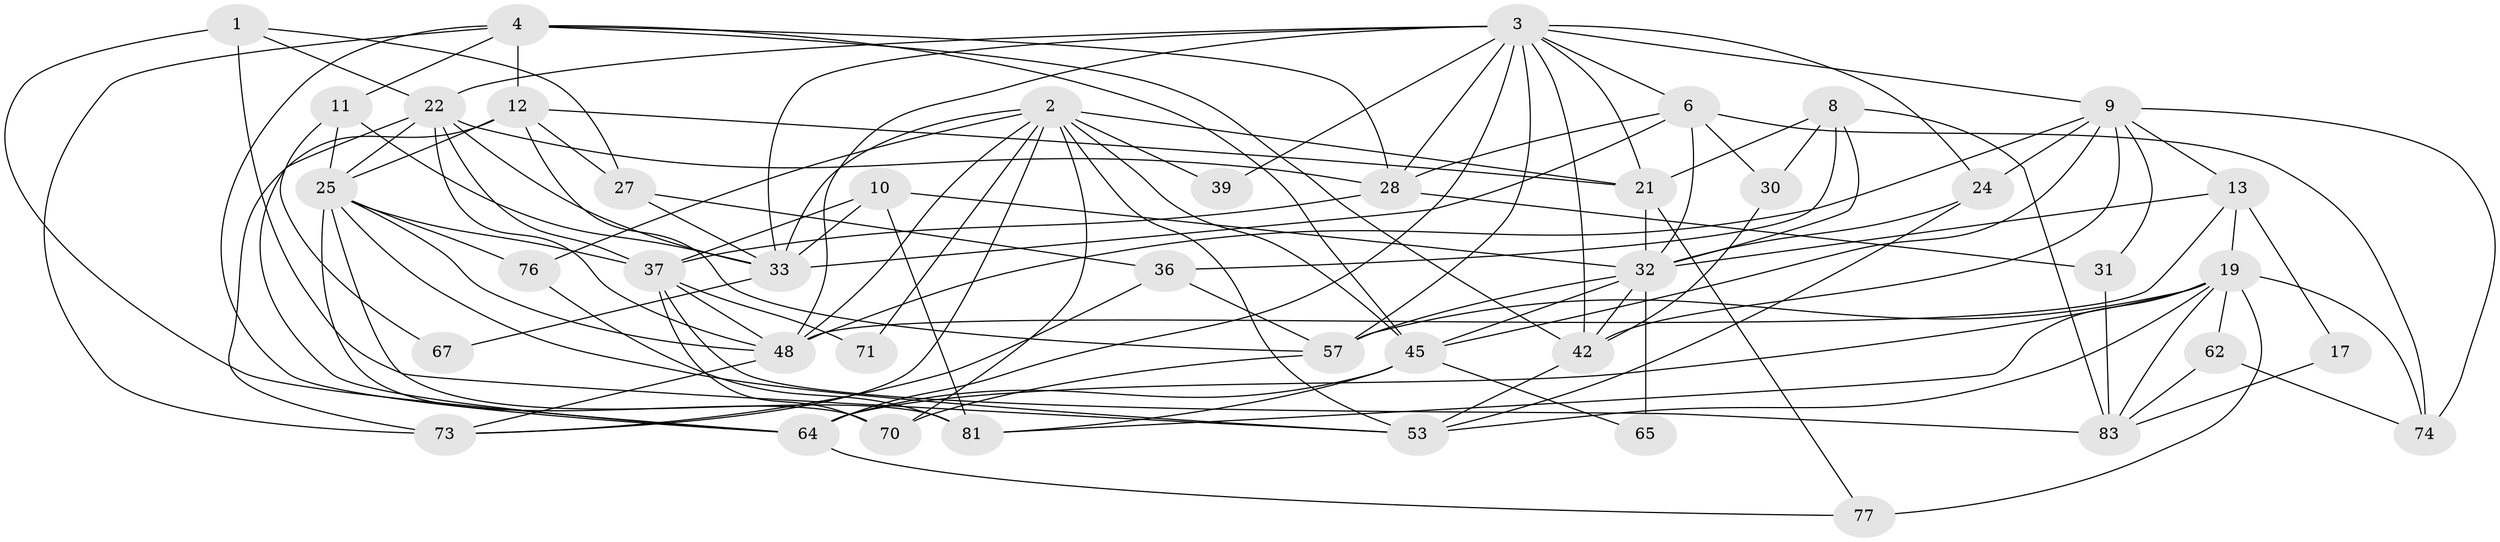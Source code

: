 // original degree distribution, {3: 0.3023255813953488, 5: 0.11627906976744186, 4: 0.27906976744186046, 2: 0.11627906976744186, 6: 0.13953488372093023, 7: 0.046511627906976744}
// Generated by graph-tools (version 1.1) at 2025/18/03/04/25 18:18:35]
// undirected, 43 vertices, 118 edges
graph export_dot {
graph [start="1"]
  node [color=gray90,style=filled];
  1 [super="+26"];
  2 [super="+14+5+46"];
  3 [super="+23+7"];
  4 [super="+75+54+82"];
  6 [super="+18+40"];
  8 [super="+15"];
  9 [super="+29"];
  10 [super="+49"];
  11 [super="+16"];
  12 [super="+38+61"];
  13 [super="+52"];
  17 [super="+20"];
  19 [super="+51"];
  21 [super="+85+34"];
  22 [super="+43+63"];
  24;
  25 [super="+44+69+60"];
  27;
  28;
  30;
  31;
  32 [super="+35+56"];
  33 [super="+59+50"];
  36 [super="+86"];
  37 [super="+80"];
  39;
  42 [super="+66"];
  45 [super="+78+47"];
  48 [super="+72"];
  53 [super="+68"];
  57;
  62;
  64;
  65;
  67;
  70;
  71;
  73 [super="+79"];
  74;
  76;
  77;
  81;
  83;
  1 -- 64;
  1 -- 27;
  1 -- 22;
  1 -- 53;
  2 -- 33;
  2 -- 21;
  2 -- 39;
  2 -- 53;
  2 -- 71;
  2 -- 76;
  2 -- 73;
  2 -- 45;
  2 -- 48;
  2 -- 70;
  3 -- 42;
  3 -- 48;
  3 -- 21;
  3 -- 64;
  3 -- 6;
  3 -- 39;
  3 -- 22;
  3 -- 24;
  3 -- 57;
  3 -- 28;
  3 -- 9;
  3 -- 33;
  4 -- 28;
  4 -- 64;
  4 -- 45;
  4 -- 42;
  4 -- 11;
  4 -- 12 [weight=2];
  4 -- 73;
  6 -- 28;
  6 -- 30;
  6 -- 33 [weight=2];
  6 -- 74;
  6 -- 32;
  8 -- 30;
  8 -- 32;
  8 -- 83;
  8 -- 36;
  8 -- 21;
  9 -- 48;
  9 -- 31;
  9 -- 42;
  9 -- 45;
  9 -- 24;
  9 -- 74;
  9 -- 13;
  10 -- 37;
  10 -- 32;
  10 -- 81;
  10 -- 33;
  11 -- 25;
  11 -- 67;
  11 -- 33;
  12 -- 27;
  12 -- 73 [weight=2];
  12 -- 57;
  12 -- 25;
  12 -- 21;
  13 -- 19 [weight=2];
  13 -- 32;
  13 -- 48;
  13 -- 17;
  17 -- 83;
  19 -- 57;
  19 -- 64;
  19 -- 74;
  19 -- 77;
  19 -- 81;
  19 -- 83;
  19 -- 53;
  19 -- 62;
  21 -- 32;
  21 -- 77;
  22 -- 48;
  22 -- 25;
  22 -- 64;
  22 -- 37;
  22 -- 28;
  22 -- 33;
  24 -- 32;
  24 -- 53;
  25 -- 48;
  25 -- 81 [weight=2];
  25 -- 76;
  25 -- 37;
  25 -- 70;
  25 -- 53;
  27 -- 36;
  27 -- 33;
  28 -- 37;
  28 -- 31;
  30 -- 42;
  31 -- 83;
  32 -- 65 [weight=2];
  32 -- 42;
  32 -- 57;
  32 -- 45;
  33 -- 67;
  36 -- 73;
  36 -- 57;
  37 -- 71;
  37 -- 83;
  37 -- 70;
  37 -- 48;
  42 -- 53;
  45 -- 81;
  45 -- 64;
  45 -- 65;
  48 -- 73;
  57 -- 70;
  62 -- 83;
  62 -- 74;
  64 -- 77;
  76 -- 81;
}
